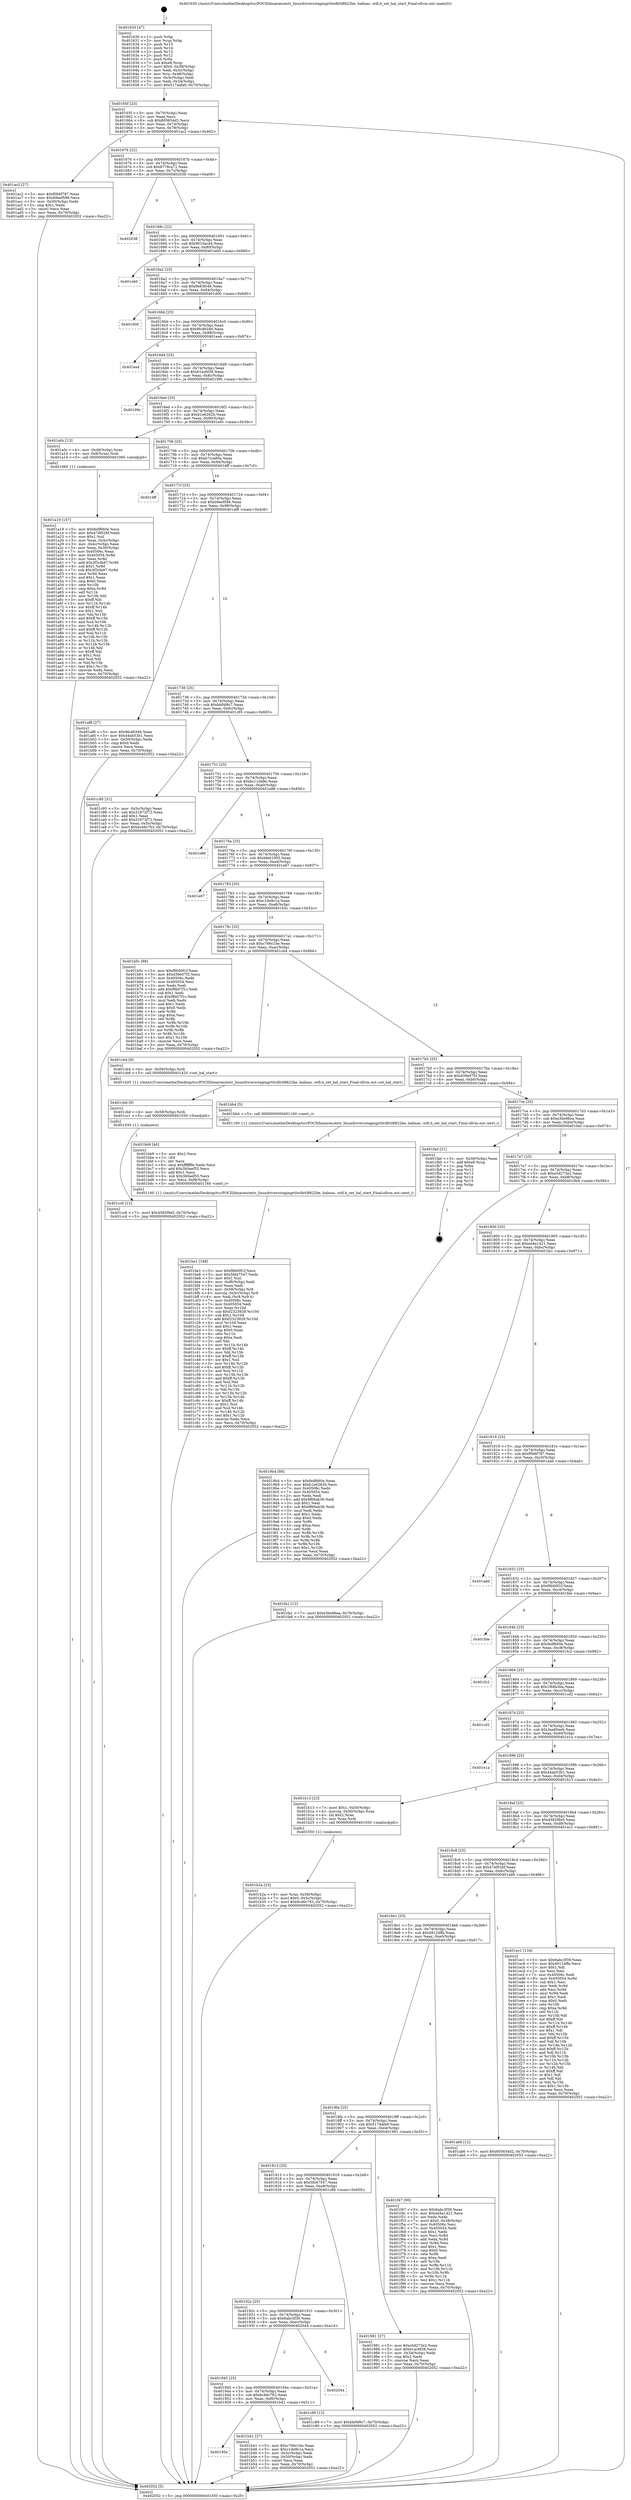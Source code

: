 digraph "0x401630" {
  label = "0x401630 (/mnt/c/Users/mathe/Desktop/tcc/POCII/binaries/extr_linuxdriversstagingrtlwifirtl8822be..halmac..wifi.h_set_hal_start_Final-ollvm.out::main(0))"
  labelloc = "t"
  node[shape=record]

  Entry [label="",width=0.3,height=0.3,shape=circle,fillcolor=black,style=filled]
  "0x40165f" [label="{
     0x40165f [23]\l
     | [instrs]\l
     &nbsp;&nbsp;0x40165f \<+3\>: mov -0x70(%rbp),%eax\l
     &nbsp;&nbsp;0x401662 \<+2\>: mov %eax,%ecx\l
     &nbsp;&nbsp;0x401664 \<+6\>: sub $0x805654d2,%ecx\l
     &nbsp;&nbsp;0x40166a \<+3\>: mov %eax,-0x74(%rbp)\l
     &nbsp;&nbsp;0x40166d \<+3\>: mov %ecx,-0x78(%rbp)\l
     &nbsp;&nbsp;0x401670 \<+6\>: je 0000000000401ac2 \<main+0x492\>\l
  }"]
  "0x401ac2" [label="{
     0x401ac2 [27]\l
     | [instrs]\l
     &nbsp;&nbsp;0x401ac2 \<+5\>: mov $0xf0b6f787,%eax\l
     &nbsp;&nbsp;0x401ac7 \<+5\>: mov $0xb9eef588,%ecx\l
     &nbsp;&nbsp;0x401acc \<+3\>: mov -0x30(%rbp),%edx\l
     &nbsp;&nbsp;0x401acf \<+3\>: cmp $0x1,%edx\l
     &nbsp;&nbsp;0x401ad2 \<+3\>: cmovl %ecx,%eax\l
     &nbsp;&nbsp;0x401ad5 \<+3\>: mov %eax,-0x70(%rbp)\l
     &nbsp;&nbsp;0x401ad8 \<+5\>: jmp 0000000000402052 \<main+0xa22\>\l
  }"]
  "0x401676" [label="{
     0x401676 [22]\l
     | [instrs]\l
     &nbsp;&nbsp;0x401676 \<+5\>: jmp 000000000040167b \<main+0x4b\>\l
     &nbsp;&nbsp;0x40167b \<+3\>: mov -0x74(%rbp),%eax\l
     &nbsp;&nbsp;0x40167e \<+5\>: sub $0x8778ca71,%eax\l
     &nbsp;&nbsp;0x401683 \<+3\>: mov %eax,-0x7c(%rbp)\l
     &nbsp;&nbsp;0x401686 \<+6\>: je 0000000000402038 \<main+0xa08\>\l
  }"]
  Exit [label="",width=0.3,height=0.3,shape=circle,fillcolor=black,style=filled,peripheries=2]
  "0x402038" [label="{
     0x402038\l
  }", style=dashed]
  "0x40168c" [label="{
     0x40168c [22]\l
     | [instrs]\l
     &nbsp;&nbsp;0x40168c \<+5\>: jmp 0000000000401691 \<main+0x61\>\l
     &nbsp;&nbsp;0x401691 \<+3\>: mov -0x74(%rbp),%eax\l
     &nbsp;&nbsp;0x401694 \<+5\>: sub $0x9010acd4,%eax\l
     &nbsp;&nbsp;0x401699 \<+3\>: mov %eax,-0x80(%rbp)\l
     &nbsp;&nbsp;0x40169c \<+6\>: je 0000000000401eb0 \<main+0x880\>\l
  }"]
  "0x401cc6" [label="{
     0x401cc6 [12]\l
     | [instrs]\l
     &nbsp;&nbsp;0x401cc6 \<+7\>: movl $0x4582f9e5,-0x70(%rbp)\l
     &nbsp;&nbsp;0x401ccd \<+5\>: jmp 0000000000402052 \<main+0xa22\>\l
  }"]
  "0x401eb0" [label="{
     0x401eb0\l
  }", style=dashed]
  "0x4016a2" [label="{
     0x4016a2 [25]\l
     | [instrs]\l
     &nbsp;&nbsp;0x4016a2 \<+5\>: jmp 00000000004016a7 \<main+0x77\>\l
     &nbsp;&nbsp;0x4016a7 \<+3\>: mov -0x74(%rbp),%eax\l
     &nbsp;&nbsp;0x4016aa \<+5\>: sub $0x9e83fc46,%eax\l
     &nbsp;&nbsp;0x4016af \<+6\>: mov %eax,-0x84(%rbp)\l
     &nbsp;&nbsp;0x4016b5 \<+6\>: je 0000000000401d00 \<main+0x6d0\>\l
  }"]
  "0x401cbd" [label="{
     0x401cbd [9]\l
     | [instrs]\l
     &nbsp;&nbsp;0x401cbd \<+4\>: mov -0x58(%rbp),%rdi\l
     &nbsp;&nbsp;0x401cc1 \<+5\>: call 0000000000401030 \<free@plt\>\l
     | [calls]\l
     &nbsp;&nbsp;0x401030 \{1\} (unknown)\l
  }"]
  "0x401d00" [label="{
     0x401d00\l
  }", style=dashed]
  "0x4016bb" [label="{
     0x4016bb [25]\l
     | [instrs]\l
     &nbsp;&nbsp;0x4016bb \<+5\>: jmp 00000000004016c0 \<main+0x90\>\l
     &nbsp;&nbsp;0x4016c0 \<+3\>: mov -0x74(%rbp),%eax\l
     &nbsp;&nbsp;0x4016c3 \<+5\>: sub $0x9fcd6346,%eax\l
     &nbsp;&nbsp;0x4016c8 \<+6\>: mov %eax,-0x88(%rbp)\l
     &nbsp;&nbsp;0x4016ce \<+6\>: je 0000000000401ea4 \<main+0x874\>\l
  }"]
  "0x401be1" [label="{
     0x401be1 [168]\l
     | [instrs]\l
     &nbsp;&nbsp;0x401be1 \<+5\>: mov $0xf9b00f1f,%ecx\l
     &nbsp;&nbsp;0x401be6 \<+5\>: mov $0x5fd47547,%edx\l
     &nbsp;&nbsp;0x401beb \<+3\>: mov $0x1,%sil\l
     &nbsp;&nbsp;0x401bee \<+6\>: mov -0xf8(%rbp),%edi\l
     &nbsp;&nbsp;0x401bf4 \<+3\>: imul %eax,%edi\l
     &nbsp;&nbsp;0x401bf7 \<+4\>: mov -0x58(%rbp),%r8\l
     &nbsp;&nbsp;0x401bfb \<+4\>: movslq -0x5c(%rbp),%r9\l
     &nbsp;&nbsp;0x401bff \<+4\>: mov %edi,(%r8,%r9,4)\l
     &nbsp;&nbsp;0x401c03 \<+7\>: mov 0x40506c,%eax\l
     &nbsp;&nbsp;0x401c0a \<+7\>: mov 0x405054,%edi\l
     &nbsp;&nbsp;0x401c11 \<+3\>: mov %eax,%r10d\l
     &nbsp;&nbsp;0x401c14 \<+7\>: sub $0xf2323929,%r10d\l
     &nbsp;&nbsp;0x401c1b \<+4\>: sub $0x1,%r10d\l
     &nbsp;&nbsp;0x401c1f \<+7\>: add $0xf2323929,%r10d\l
     &nbsp;&nbsp;0x401c26 \<+4\>: imul %r10d,%eax\l
     &nbsp;&nbsp;0x401c2a \<+3\>: and $0x1,%eax\l
     &nbsp;&nbsp;0x401c2d \<+3\>: cmp $0x0,%eax\l
     &nbsp;&nbsp;0x401c30 \<+4\>: sete %r11b\l
     &nbsp;&nbsp;0x401c34 \<+3\>: cmp $0xa,%edi\l
     &nbsp;&nbsp;0x401c37 \<+3\>: setl %bl\l
     &nbsp;&nbsp;0x401c3a \<+3\>: mov %r11b,%r14b\l
     &nbsp;&nbsp;0x401c3d \<+4\>: xor $0xff,%r14b\l
     &nbsp;&nbsp;0x401c41 \<+3\>: mov %bl,%r15b\l
     &nbsp;&nbsp;0x401c44 \<+4\>: xor $0xff,%r15b\l
     &nbsp;&nbsp;0x401c48 \<+4\>: xor $0x1,%sil\l
     &nbsp;&nbsp;0x401c4c \<+3\>: mov %r14b,%r12b\l
     &nbsp;&nbsp;0x401c4f \<+4\>: and $0xff,%r12b\l
     &nbsp;&nbsp;0x401c53 \<+3\>: and %sil,%r11b\l
     &nbsp;&nbsp;0x401c56 \<+3\>: mov %r15b,%r13b\l
     &nbsp;&nbsp;0x401c59 \<+4\>: and $0xff,%r13b\l
     &nbsp;&nbsp;0x401c5d \<+3\>: and %sil,%bl\l
     &nbsp;&nbsp;0x401c60 \<+3\>: or %r11b,%r12b\l
     &nbsp;&nbsp;0x401c63 \<+3\>: or %bl,%r13b\l
     &nbsp;&nbsp;0x401c66 \<+3\>: xor %r13b,%r12b\l
     &nbsp;&nbsp;0x401c69 \<+3\>: or %r15b,%r14b\l
     &nbsp;&nbsp;0x401c6c \<+4\>: xor $0xff,%r14b\l
     &nbsp;&nbsp;0x401c70 \<+4\>: or $0x1,%sil\l
     &nbsp;&nbsp;0x401c74 \<+3\>: and %sil,%r14b\l
     &nbsp;&nbsp;0x401c77 \<+3\>: or %r14b,%r12b\l
     &nbsp;&nbsp;0x401c7a \<+4\>: test $0x1,%r12b\l
     &nbsp;&nbsp;0x401c7e \<+3\>: cmovne %edx,%ecx\l
     &nbsp;&nbsp;0x401c81 \<+3\>: mov %ecx,-0x70(%rbp)\l
     &nbsp;&nbsp;0x401c84 \<+5\>: jmp 0000000000402052 \<main+0xa22\>\l
  }"]
  "0x401ea4" [label="{
     0x401ea4\l
  }", style=dashed]
  "0x4016d4" [label="{
     0x4016d4 [25]\l
     | [instrs]\l
     &nbsp;&nbsp;0x4016d4 \<+5\>: jmp 00000000004016d9 \<main+0xa9\>\l
     &nbsp;&nbsp;0x4016d9 \<+3\>: mov -0x74(%rbp),%eax\l
     &nbsp;&nbsp;0x4016dc \<+5\>: sub $0xb1ac6f38,%eax\l
     &nbsp;&nbsp;0x4016e1 \<+6\>: mov %eax,-0x8c(%rbp)\l
     &nbsp;&nbsp;0x4016e7 \<+6\>: je 000000000040199c \<main+0x36c\>\l
  }"]
  "0x401bb9" [label="{
     0x401bb9 [40]\l
     | [instrs]\l
     &nbsp;&nbsp;0x401bb9 \<+5\>: mov $0x2,%ecx\l
     &nbsp;&nbsp;0x401bbe \<+1\>: cltd\l
     &nbsp;&nbsp;0x401bbf \<+2\>: idiv %ecx\l
     &nbsp;&nbsp;0x401bc1 \<+6\>: imul $0xfffffffe,%edx,%ecx\l
     &nbsp;&nbsp;0x401bc7 \<+6\>: add $0x3b0aef55,%ecx\l
     &nbsp;&nbsp;0x401bcd \<+3\>: add $0x1,%ecx\l
     &nbsp;&nbsp;0x401bd0 \<+6\>: sub $0x3b0aef55,%ecx\l
     &nbsp;&nbsp;0x401bd6 \<+6\>: mov %ecx,-0xf8(%rbp)\l
     &nbsp;&nbsp;0x401bdc \<+5\>: call 0000000000401160 \<next_i\>\l
     | [calls]\l
     &nbsp;&nbsp;0x401160 \{1\} (/mnt/c/Users/mathe/Desktop/tcc/POCII/binaries/extr_linuxdriversstagingrtlwifirtl8822be..halmac..wifi.h_set_hal_start_Final-ollvm.out::next_i)\l
  }"]
  "0x40199c" [label="{
     0x40199c\l
  }", style=dashed]
  "0x4016ed" [label="{
     0x4016ed [25]\l
     | [instrs]\l
     &nbsp;&nbsp;0x4016ed \<+5\>: jmp 00000000004016f2 \<main+0xc2\>\l
     &nbsp;&nbsp;0x4016f2 \<+3\>: mov -0x74(%rbp),%eax\l
     &nbsp;&nbsp;0x4016f5 \<+5\>: sub $0xb1e6282b,%eax\l
     &nbsp;&nbsp;0x4016fa \<+6\>: mov %eax,-0x90(%rbp)\l
     &nbsp;&nbsp;0x401700 \<+6\>: je 0000000000401a0c \<main+0x3dc\>\l
  }"]
  "0x40195e" [label="{
     0x40195e\l
  }", style=dashed]
  "0x401a0c" [label="{
     0x401a0c [13]\l
     | [instrs]\l
     &nbsp;&nbsp;0x401a0c \<+4\>: mov -0x48(%rbp),%rax\l
     &nbsp;&nbsp;0x401a10 \<+4\>: mov 0x8(%rax),%rdi\l
     &nbsp;&nbsp;0x401a14 \<+5\>: call 0000000000401060 \<atoi@plt\>\l
     | [calls]\l
     &nbsp;&nbsp;0x401060 \{1\} (unknown)\l
  }"]
  "0x401706" [label="{
     0x401706 [25]\l
     | [instrs]\l
     &nbsp;&nbsp;0x401706 \<+5\>: jmp 000000000040170b \<main+0xdb\>\l
     &nbsp;&nbsp;0x40170b \<+3\>: mov -0x74(%rbp),%eax\l
     &nbsp;&nbsp;0x40170e \<+5\>: sub $0xb7cca80a,%eax\l
     &nbsp;&nbsp;0x401713 \<+6\>: mov %eax,-0x94(%rbp)\l
     &nbsp;&nbsp;0x401719 \<+6\>: je 0000000000401dff \<main+0x7cf\>\l
  }"]
  "0x401b41" [label="{
     0x401b41 [27]\l
     | [instrs]\l
     &nbsp;&nbsp;0x401b41 \<+5\>: mov $0xc766c1be,%eax\l
     &nbsp;&nbsp;0x401b46 \<+5\>: mov $0xc1de9c1a,%ecx\l
     &nbsp;&nbsp;0x401b4b \<+3\>: mov -0x5c(%rbp),%edx\l
     &nbsp;&nbsp;0x401b4e \<+3\>: cmp -0x50(%rbp),%edx\l
     &nbsp;&nbsp;0x401b51 \<+3\>: cmovl %ecx,%eax\l
     &nbsp;&nbsp;0x401b54 \<+3\>: mov %eax,-0x70(%rbp)\l
     &nbsp;&nbsp;0x401b57 \<+5\>: jmp 0000000000402052 \<main+0xa22\>\l
  }"]
  "0x401dff" [label="{
     0x401dff\l
  }", style=dashed]
  "0x40171f" [label="{
     0x40171f [25]\l
     | [instrs]\l
     &nbsp;&nbsp;0x40171f \<+5\>: jmp 0000000000401724 \<main+0xf4\>\l
     &nbsp;&nbsp;0x401724 \<+3\>: mov -0x74(%rbp),%eax\l
     &nbsp;&nbsp;0x401727 \<+5\>: sub $0xb9eef588,%eax\l
     &nbsp;&nbsp;0x40172c \<+6\>: mov %eax,-0x98(%rbp)\l
     &nbsp;&nbsp;0x401732 \<+6\>: je 0000000000401af8 \<main+0x4c8\>\l
  }"]
  "0x401945" [label="{
     0x401945 [25]\l
     | [instrs]\l
     &nbsp;&nbsp;0x401945 \<+5\>: jmp 000000000040194a \<main+0x31a\>\l
     &nbsp;&nbsp;0x40194a \<+3\>: mov -0x74(%rbp),%eax\l
     &nbsp;&nbsp;0x40194d \<+5\>: sub $0x6c46c763,%eax\l
     &nbsp;&nbsp;0x401952 \<+6\>: mov %eax,-0xf0(%rbp)\l
     &nbsp;&nbsp;0x401958 \<+6\>: je 0000000000401b41 \<main+0x511\>\l
  }"]
  "0x401af8" [label="{
     0x401af8 [27]\l
     | [instrs]\l
     &nbsp;&nbsp;0x401af8 \<+5\>: mov $0x9fcd6346,%eax\l
     &nbsp;&nbsp;0x401afd \<+5\>: mov $0x44ab53b1,%ecx\l
     &nbsp;&nbsp;0x401b02 \<+3\>: mov -0x30(%rbp),%edx\l
     &nbsp;&nbsp;0x401b05 \<+3\>: cmp $0x0,%edx\l
     &nbsp;&nbsp;0x401b08 \<+3\>: cmove %ecx,%eax\l
     &nbsp;&nbsp;0x401b0b \<+3\>: mov %eax,-0x70(%rbp)\l
     &nbsp;&nbsp;0x401b0e \<+5\>: jmp 0000000000402052 \<main+0xa22\>\l
  }"]
  "0x401738" [label="{
     0x401738 [25]\l
     | [instrs]\l
     &nbsp;&nbsp;0x401738 \<+5\>: jmp 000000000040173d \<main+0x10d\>\l
     &nbsp;&nbsp;0x40173d \<+3\>: mov -0x74(%rbp),%eax\l
     &nbsp;&nbsp;0x401740 \<+5\>: sub $0xbbf4f6c7,%eax\l
     &nbsp;&nbsp;0x401745 \<+6\>: mov %eax,-0x9c(%rbp)\l
     &nbsp;&nbsp;0x40174b \<+6\>: je 0000000000401c95 \<main+0x665\>\l
  }"]
  "0x402044" [label="{
     0x402044\l
  }", style=dashed]
  "0x401c95" [label="{
     0x401c95 [31]\l
     | [instrs]\l
     &nbsp;&nbsp;0x401c95 \<+3\>: mov -0x5c(%rbp),%eax\l
     &nbsp;&nbsp;0x401c98 \<+5\>: sub $0x31672f72,%eax\l
     &nbsp;&nbsp;0x401c9d \<+3\>: add $0x1,%eax\l
     &nbsp;&nbsp;0x401ca0 \<+5\>: add $0x31672f72,%eax\l
     &nbsp;&nbsp;0x401ca5 \<+3\>: mov %eax,-0x5c(%rbp)\l
     &nbsp;&nbsp;0x401ca8 \<+7\>: movl $0x6c46c763,-0x70(%rbp)\l
     &nbsp;&nbsp;0x401caf \<+5\>: jmp 0000000000402052 \<main+0xa22\>\l
  }"]
  "0x401751" [label="{
     0x401751 [25]\l
     | [instrs]\l
     &nbsp;&nbsp;0x401751 \<+5\>: jmp 0000000000401756 \<main+0x126\>\l
     &nbsp;&nbsp;0x401756 \<+3\>: mov -0x74(%rbp),%eax\l
     &nbsp;&nbsp;0x401759 \<+5\>: sub $0xbc11dd9e,%eax\l
     &nbsp;&nbsp;0x40175e \<+6\>: mov %eax,-0xa0(%rbp)\l
     &nbsp;&nbsp;0x401764 \<+6\>: je 0000000000401e86 \<main+0x856\>\l
  }"]
  "0x40192c" [label="{
     0x40192c [25]\l
     | [instrs]\l
     &nbsp;&nbsp;0x40192c \<+5\>: jmp 0000000000401931 \<main+0x301\>\l
     &nbsp;&nbsp;0x401931 \<+3\>: mov -0x74(%rbp),%eax\l
     &nbsp;&nbsp;0x401934 \<+5\>: sub $0x6abc3f39,%eax\l
     &nbsp;&nbsp;0x401939 \<+6\>: mov %eax,-0xec(%rbp)\l
     &nbsp;&nbsp;0x40193f \<+6\>: je 0000000000402044 \<main+0xa14\>\l
  }"]
  "0x401e86" [label="{
     0x401e86\l
  }", style=dashed]
  "0x40176a" [label="{
     0x40176a [25]\l
     | [instrs]\l
     &nbsp;&nbsp;0x40176a \<+5\>: jmp 000000000040176f \<main+0x13f\>\l
     &nbsp;&nbsp;0x40176f \<+3\>: mov -0x74(%rbp),%eax\l
     &nbsp;&nbsp;0x401772 \<+5\>: sub $0xbfe61955,%eax\l
     &nbsp;&nbsp;0x401777 \<+6\>: mov %eax,-0xa4(%rbp)\l
     &nbsp;&nbsp;0x40177d \<+6\>: je 0000000000401e67 \<main+0x837\>\l
  }"]
  "0x401c89" [label="{
     0x401c89 [12]\l
     | [instrs]\l
     &nbsp;&nbsp;0x401c89 \<+7\>: movl $0xbbf4f6c7,-0x70(%rbp)\l
     &nbsp;&nbsp;0x401c90 \<+5\>: jmp 0000000000402052 \<main+0xa22\>\l
  }"]
  "0x401e67" [label="{
     0x401e67\l
  }", style=dashed]
  "0x401783" [label="{
     0x401783 [25]\l
     | [instrs]\l
     &nbsp;&nbsp;0x401783 \<+5\>: jmp 0000000000401788 \<main+0x158\>\l
     &nbsp;&nbsp;0x401788 \<+3\>: mov -0x74(%rbp),%eax\l
     &nbsp;&nbsp;0x40178b \<+5\>: sub $0xc1de9c1a,%eax\l
     &nbsp;&nbsp;0x401790 \<+6\>: mov %eax,-0xa8(%rbp)\l
     &nbsp;&nbsp;0x401796 \<+6\>: je 0000000000401b5c \<main+0x52c\>\l
  }"]
  "0x401b2a" [label="{
     0x401b2a [23]\l
     | [instrs]\l
     &nbsp;&nbsp;0x401b2a \<+4\>: mov %rax,-0x58(%rbp)\l
     &nbsp;&nbsp;0x401b2e \<+7\>: movl $0x0,-0x5c(%rbp)\l
     &nbsp;&nbsp;0x401b35 \<+7\>: movl $0x6c46c763,-0x70(%rbp)\l
     &nbsp;&nbsp;0x401b3c \<+5\>: jmp 0000000000402052 \<main+0xa22\>\l
  }"]
  "0x401b5c" [label="{
     0x401b5c [88]\l
     | [instrs]\l
     &nbsp;&nbsp;0x401b5c \<+5\>: mov $0xf9b00f1f,%eax\l
     &nbsp;&nbsp;0x401b61 \<+5\>: mov $0xd39e07f3,%ecx\l
     &nbsp;&nbsp;0x401b66 \<+7\>: mov 0x40506c,%edx\l
     &nbsp;&nbsp;0x401b6d \<+7\>: mov 0x405054,%esi\l
     &nbsp;&nbsp;0x401b74 \<+2\>: mov %edx,%edi\l
     &nbsp;&nbsp;0x401b76 \<+6\>: add $0xf9b07f1c,%edi\l
     &nbsp;&nbsp;0x401b7c \<+3\>: sub $0x1,%edi\l
     &nbsp;&nbsp;0x401b7f \<+6\>: sub $0xf9b07f1c,%edi\l
     &nbsp;&nbsp;0x401b85 \<+3\>: imul %edi,%edx\l
     &nbsp;&nbsp;0x401b88 \<+3\>: and $0x1,%edx\l
     &nbsp;&nbsp;0x401b8b \<+3\>: cmp $0x0,%edx\l
     &nbsp;&nbsp;0x401b8e \<+4\>: sete %r8b\l
     &nbsp;&nbsp;0x401b92 \<+3\>: cmp $0xa,%esi\l
     &nbsp;&nbsp;0x401b95 \<+4\>: setl %r9b\l
     &nbsp;&nbsp;0x401b99 \<+3\>: mov %r8b,%r10b\l
     &nbsp;&nbsp;0x401b9c \<+3\>: and %r9b,%r10b\l
     &nbsp;&nbsp;0x401b9f \<+3\>: xor %r9b,%r8b\l
     &nbsp;&nbsp;0x401ba2 \<+3\>: or %r8b,%r10b\l
     &nbsp;&nbsp;0x401ba5 \<+4\>: test $0x1,%r10b\l
     &nbsp;&nbsp;0x401ba9 \<+3\>: cmovne %ecx,%eax\l
     &nbsp;&nbsp;0x401bac \<+3\>: mov %eax,-0x70(%rbp)\l
     &nbsp;&nbsp;0x401baf \<+5\>: jmp 0000000000402052 \<main+0xa22\>\l
  }"]
  "0x40179c" [label="{
     0x40179c [25]\l
     | [instrs]\l
     &nbsp;&nbsp;0x40179c \<+5\>: jmp 00000000004017a1 \<main+0x171\>\l
     &nbsp;&nbsp;0x4017a1 \<+3\>: mov -0x74(%rbp),%eax\l
     &nbsp;&nbsp;0x4017a4 \<+5\>: sub $0xc766c1be,%eax\l
     &nbsp;&nbsp;0x4017a9 \<+6\>: mov %eax,-0xac(%rbp)\l
     &nbsp;&nbsp;0x4017af \<+6\>: je 0000000000401cb4 \<main+0x684\>\l
  }"]
  "0x401a19" [label="{
     0x401a19 [157]\l
     | [instrs]\l
     &nbsp;&nbsp;0x401a19 \<+5\>: mov $0xfedf660e,%ecx\l
     &nbsp;&nbsp;0x401a1e \<+5\>: mov $0x474f026f,%edx\l
     &nbsp;&nbsp;0x401a23 \<+3\>: mov $0x1,%sil\l
     &nbsp;&nbsp;0x401a26 \<+3\>: mov %eax,-0x4c(%rbp)\l
     &nbsp;&nbsp;0x401a29 \<+3\>: mov -0x4c(%rbp),%eax\l
     &nbsp;&nbsp;0x401a2c \<+3\>: mov %eax,-0x30(%rbp)\l
     &nbsp;&nbsp;0x401a2f \<+7\>: mov 0x40506c,%eax\l
     &nbsp;&nbsp;0x401a36 \<+8\>: mov 0x405054,%r8d\l
     &nbsp;&nbsp;0x401a3e \<+3\>: mov %eax,%r9d\l
     &nbsp;&nbsp;0x401a41 \<+7\>: add $0x3f3cfa97,%r9d\l
     &nbsp;&nbsp;0x401a48 \<+4\>: sub $0x1,%r9d\l
     &nbsp;&nbsp;0x401a4c \<+7\>: sub $0x3f3cfa97,%r9d\l
     &nbsp;&nbsp;0x401a53 \<+4\>: imul %r9d,%eax\l
     &nbsp;&nbsp;0x401a57 \<+3\>: and $0x1,%eax\l
     &nbsp;&nbsp;0x401a5a \<+3\>: cmp $0x0,%eax\l
     &nbsp;&nbsp;0x401a5d \<+4\>: sete %r10b\l
     &nbsp;&nbsp;0x401a61 \<+4\>: cmp $0xa,%r8d\l
     &nbsp;&nbsp;0x401a65 \<+4\>: setl %r11b\l
     &nbsp;&nbsp;0x401a69 \<+3\>: mov %r10b,%bl\l
     &nbsp;&nbsp;0x401a6c \<+3\>: xor $0xff,%bl\l
     &nbsp;&nbsp;0x401a6f \<+3\>: mov %r11b,%r14b\l
     &nbsp;&nbsp;0x401a72 \<+4\>: xor $0xff,%r14b\l
     &nbsp;&nbsp;0x401a76 \<+4\>: xor $0x1,%sil\l
     &nbsp;&nbsp;0x401a7a \<+3\>: mov %bl,%r15b\l
     &nbsp;&nbsp;0x401a7d \<+4\>: and $0xff,%r15b\l
     &nbsp;&nbsp;0x401a81 \<+3\>: and %sil,%r10b\l
     &nbsp;&nbsp;0x401a84 \<+3\>: mov %r14b,%r12b\l
     &nbsp;&nbsp;0x401a87 \<+4\>: and $0xff,%r12b\l
     &nbsp;&nbsp;0x401a8b \<+3\>: and %sil,%r11b\l
     &nbsp;&nbsp;0x401a8e \<+3\>: or %r10b,%r15b\l
     &nbsp;&nbsp;0x401a91 \<+3\>: or %r11b,%r12b\l
     &nbsp;&nbsp;0x401a94 \<+3\>: xor %r12b,%r15b\l
     &nbsp;&nbsp;0x401a97 \<+3\>: or %r14b,%bl\l
     &nbsp;&nbsp;0x401a9a \<+3\>: xor $0xff,%bl\l
     &nbsp;&nbsp;0x401a9d \<+4\>: or $0x1,%sil\l
     &nbsp;&nbsp;0x401aa1 \<+3\>: and %sil,%bl\l
     &nbsp;&nbsp;0x401aa4 \<+3\>: or %bl,%r15b\l
     &nbsp;&nbsp;0x401aa7 \<+4\>: test $0x1,%r15b\l
     &nbsp;&nbsp;0x401aab \<+3\>: cmovne %edx,%ecx\l
     &nbsp;&nbsp;0x401aae \<+3\>: mov %ecx,-0x70(%rbp)\l
     &nbsp;&nbsp;0x401ab1 \<+5\>: jmp 0000000000402052 \<main+0xa22\>\l
  }"]
  "0x401cb4" [label="{
     0x401cb4 [9]\l
     | [instrs]\l
     &nbsp;&nbsp;0x401cb4 \<+4\>: mov -0x58(%rbp),%rdi\l
     &nbsp;&nbsp;0x401cb8 \<+5\>: call 0000000000401420 \<set_hal_start\>\l
     | [calls]\l
     &nbsp;&nbsp;0x401420 \{1\} (/mnt/c/Users/mathe/Desktop/tcc/POCII/binaries/extr_linuxdriversstagingrtlwifirtl8822be..halmac..wifi.h_set_hal_start_Final-ollvm.out::set_hal_start)\l
  }"]
  "0x4017b5" [label="{
     0x4017b5 [25]\l
     | [instrs]\l
     &nbsp;&nbsp;0x4017b5 \<+5\>: jmp 00000000004017ba \<main+0x18a\>\l
     &nbsp;&nbsp;0x4017ba \<+3\>: mov -0x74(%rbp),%eax\l
     &nbsp;&nbsp;0x4017bd \<+5\>: sub $0xd39e07f3,%eax\l
     &nbsp;&nbsp;0x4017c2 \<+6\>: mov %eax,-0xb0(%rbp)\l
     &nbsp;&nbsp;0x4017c8 \<+6\>: je 0000000000401bb4 \<main+0x584\>\l
  }"]
  "0x401630" [label="{
     0x401630 [47]\l
     | [instrs]\l
     &nbsp;&nbsp;0x401630 \<+1\>: push %rbp\l
     &nbsp;&nbsp;0x401631 \<+3\>: mov %rsp,%rbp\l
     &nbsp;&nbsp;0x401634 \<+2\>: push %r15\l
     &nbsp;&nbsp;0x401636 \<+2\>: push %r14\l
     &nbsp;&nbsp;0x401638 \<+2\>: push %r13\l
     &nbsp;&nbsp;0x40163a \<+2\>: push %r12\l
     &nbsp;&nbsp;0x40163c \<+1\>: push %rbx\l
     &nbsp;&nbsp;0x40163d \<+7\>: sub $0xe8,%rsp\l
     &nbsp;&nbsp;0x401644 \<+7\>: movl $0x0,-0x38(%rbp)\l
     &nbsp;&nbsp;0x40164b \<+3\>: mov %edi,-0x3c(%rbp)\l
     &nbsp;&nbsp;0x40164e \<+4\>: mov %rsi,-0x48(%rbp)\l
     &nbsp;&nbsp;0x401652 \<+3\>: mov -0x3c(%rbp),%edi\l
     &nbsp;&nbsp;0x401655 \<+3\>: mov %edi,-0x34(%rbp)\l
     &nbsp;&nbsp;0x401658 \<+7\>: movl $0x5174afa9,-0x70(%rbp)\l
  }"]
  "0x401bb4" [label="{
     0x401bb4 [5]\l
     | [instrs]\l
     &nbsp;&nbsp;0x401bb4 \<+5\>: call 0000000000401160 \<next_i\>\l
     | [calls]\l
     &nbsp;&nbsp;0x401160 \{1\} (/mnt/c/Users/mathe/Desktop/tcc/POCII/binaries/extr_linuxdriversstagingrtlwifirtl8822be..halmac..wifi.h_set_hal_start_Final-ollvm.out::next_i)\l
  }"]
  "0x4017ce" [label="{
     0x4017ce [25]\l
     | [instrs]\l
     &nbsp;&nbsp;0x4017ce \<+5\>: jmp 00000000004017d3 \<main+0x1a3\>\l
     &nbsp;&nbsp;0x4017d3 \<+3\>: mov -0x74(%rbp),%eax\l
     &nbsp;&nbsp;0x4017d6 \<+5\>: sub $0xe3be96ea,%eax\l
     &nbsp;&nbsp;0x4017db \<+6\>: mov %eax,-0xb4(%rbp)\l
     &nbsp;&nbsp;0x4017e1 \<+6\>: je 0000000000401fad \<main+0x97d\>\l
  }"]
  "0x402052" [label="{
     0x402052 [5]\l
     | [instrs]\l
     &nbsp;&nbsp;0x402052 \<+5\>: jmp 000000000040165f \<main+0x2f\>\l
  }"]
  "0x401fad" [label="{
     0x401fad [21]\l
     | [instrs]\l
     &nbsp;&nbsp;0x401fad \<+3\>: mov -0x38(%rbp),%eax\l
     &nbsp;&nbsp;0x401fb0 \<+7\>: add $0xe8,%rsp\l
     &nbsp;&nbsp;0x401fb7 \<+1\>: pop %rbx\l
     &nbsp;&nbsp;0x401fb8 \<+2\>: pop %r12\l
     &nbsp;&nbsp;0x401fba \<+2\>: pop %r13\l
     &nbsp;&nbsp;0x401fbc \<+2\>: pop %r14\l
     &nbsp;&nbsp;0x401fbe \<+2\>: pop %r15\l
     &nbsp;&nbsp;0x401fc0 \<+1\>: pop %rbp\l
     &nbsp;&nbsp;0x401fc1 \<+1\>: ret\l
  }"]
  "0x4017e7" [label="{
     0x4017e7 [25]\l
     | [instrs]\l
     &nbsp;&nbsp;0x4017e7 \<+5\>: jmp 00000000004017ec \<main+0x1bc\>\l
     &nbsp;&nbsp;0x4017ec \<+3\>: mov -0x74(%rbp),%eax\l
     &nbsp;&nbsp;0x4017ef \<+5\>: sub $0xe5d273e2,%eax\l
     &nbsp;&nbsp;0x4017f4 \<+6\>: mov %eax,-0xb8(%rbp)\l
     &nbsp;&nbsp;0x4017fa \<+6\>: je 00000000004019b4 \<main+0x384\>\l
  }"]
  "0x401913" [label="{
     0x401913 [25]\l
     | [instrs]\l
     &nbsp;&nbsp;0x401913 \<+5\>: jmp 0000000000401918 \<main+0x2e8\>\l
     &nbsp;&nbsp;0x401918 \<+3\>: mov -0x74(%rbp),%eax\l
     &nbsp;&nbsp;0x40191b \<+5\>: sub $0x5fd47547,%eax\l
     &nbsp;&nbsp;0x401920 \<+6\>: mov %eax,-0xe8(%rbp)\l
     &nbsp;&nbsp;0x401926 \<+6\>: je 0000000000401c89 \<main+0x659\>\l
  }"]
  "0x4019b4" [label="{
     0x4019b4 [88]\l
     | [instrs]\l
     &nbsp;&nbsp;0x4019b4 \<+5\>: mov $0xfedf660e,%eax\l
     &nbsp;&nbsp;0x4019b9 \<+5\>: mov $0xb1e6282b,%ecx\l
     &nbsp;&nbsp;0x4019be \<+7\>: mov 0x40506c,%edx\l
     &nbsp;&nbsp;0x4019c5 \<+7\>: mov 0x405054,%esi\l
     &nbsp;&nbsp;0x4019cc \<+2\>: mov %edx,%edi\l
     &nbsp;&nbsp;0x4019ce \<+6\>: add $0x9f66ab36,%edi\l
     &nbsp;&nbsp;0x4019d4 \<+3\>: sub $0x1,%edi\l
     &nbsp;&nbsp;0x4019d7 \<+6\>: sub $0x9f66ab36,%edi\l
     &nbsp;&nbsp;0x4019dd \<+3\>: imul %edi,%edx\l
     &nbsp;&nbsp;0x4019e0 \<+3\>: and $0x1,%edx\l
     &nbsp;&nbsp;0x4019e3 \<+3\>: cmp $0x0,%edx\l
     &nbsp;&nbsp;0x4019e6 \<+4\>: sete %r8b\l
     &nbsp;&nbsp;0x4019ea \<+3\>: cmp $0xa,%esi\l
     &nbsp;&nbsp;0x4019ed \<+4\>: setl %r9b\l
     &nbsp;&nbsp;0x4019f1 \<+3\>: mov %r8b,%r10b\l
     &nbsp;&nbsp;0x4019f4 \<+3\>: and %r9b,%r10b\l
     &nbsp;&nbsp;0x4019f7 \<+3\>: xor %r9b,%r8b\l
     &nbsp;&nbsp;0x4019fa \<+3\>: or %r8b,%r10b\l
     &nbsp;&nbsp;0x4019fd \<+4\>: test $0x1,%r10b\l
     &nbsp;&nbsp;0x401a01 \<+3\>: cmovne %ecx,%eax\l
     &nbsp;&nbsp;0x401a04 \<+3\>: mov %eax,-0x70(%rbp)\l
     &nbsp;&nbsp;0x401a07 \<+5\>: jmp 0000000000402052 \<main+0xa22\>\l
  }"]
  "0x401800" [label="{
     0x401800 [25]\l
     | [instrs]\l
     &nbsp;&nbsp;0x401800 \<+5\>: jmp 0000000000401805 \<main+0x1d5\>\l
     &nbsp;&nbsp;0x401805 \<+3\>: mov -0x74(%rbp),%eax\l
     &nbsp;&nbsp;0x401808 \<+5\>: sub $0xed4a1421,%eax\l
     &nbsp;&nbsp;0x40180d \<+6\>: mov %eax,-0xbc(%rbp)\l
     &nbsp;&nbsp;0x401813 \<+6\>: je 0000000000401fa1 \<main+0x971\>\l
  }"]
  "0x401981" [label="{
     0x401981 [27]\l
     | [instrs]\l
     &nbsp;&nbsp;0x401981 \<+5\>: mov $0xe5d273e2,%eax\l
     &nbsp;&nbsp;0x401986 \<+5\>: mov $0xb1ac6f38,%ecx\l
     &nbsp;&nbsp;0x40198b \<+3\>: mov -0x34(%rbp),%edx\l
     &nbsp;&nbsp;0x40198e \<+3\>: cmp $0x2,%edx\l
     &nbsp;&nbsp;0x401991 \<+3\>: cmovne %ecx,%eax\l
     &nbsp;&nbsp;0x401994 \<+3\>: mov %eax,-0x70(%rbp)\l
     &nbsp;&nbsp;0x401997 \<+5\>: jmp 0000000000402052 \<main+0xa22\>\l
  }"]
  "0x401fa1" [label="{
     0x401fa1 [12]\l
     | [instrs]\l
     &nbsp;&nbsp;0x401fa1 \<+7\>: movl $0xe3be96ea,-0x70(%rbp)\l
     &nbsp;&nbsp;0x401fa8 \<+5\>: jmp 0000000000402052 \<main+0xa22\>\l
  }"]
  "0x401819" [label="{
     0x401819 [25]\l
     | [instrs]\l
     &nbsp;&nbsp;0x401819 \<+5\>: jmp 000000000040181e \<main+0x1ee\>\l
     &nbsp;&nbsp;0x40181e \<+3\>: mov -0x74(%rbp),%eax\l
     &nbsp;&nbsp;0x401821 \<+5\>: sub $0xf0b6f787,%eax\l
     &nbsp;&nbsp;0x401826 \<+6\>: mov %eax,-0xc0(%rbp)\l
     &nbsp;&nbsp;0x40182c \<+6\>: je 0000000000401add \<main+0x4ad\>\l
  }"]
  "0x4018fa" [label="{
     0x4018fa [25]\l
     | [instrs]\l
     &nbsp;&nbsp;0x4018fa \<+5\>: jmp 00000000004018ff \<main+0x2cf\>\l
     &nbsp;&nbsp;0x4018ff \<+3\>: mov -0x74(%rbp),%eax\l
     &nbsp;&nbsp;0x401902 \<+5\>: sub $0x5174afa9,%eax\l
     &nbsp;&nbsp;0x401907 \<+6\>: mov %eax,-0xe4(%rbp)\l
     &nbsp;&nbsp;0x40190d \<+6\>: je 0000000000401981 \<main+0x351\>\l
  }"]
  "0x401add" [label="{
     0x401add\l
  }", style=dashed]
  "0x401832" [label="{
     0x401832 [25]\l
     | [instrs]\l
     &nbsp;&nbsp;0x401832 \<+5\>: jmp 0000000000401837 \<main+0x207\>\l
     &nbsp;&nbsp;0x401837 \<+3\>: mov -0x74(%rbp),%eax\l
     &nbsp;&nbsp;0x40183a \<+5\>: sub $0xf9b00f1f,%eax\l
     &nbsp;&nbsp;0x40183f \<+6\>: mov %eax,-0xc4(%rbp)\l
     &nbsp;&nbsp;0x401845 \<+6\>: je 0000000000401fde \<main+0x9ae\>\l
  }"]
  "0x401f47" [label="{
     0x401f47 [90]\l
     | [instrs]\l
     &nbsp;&nbsp;0x401f47 \<+5\>: mov $0x6abc3f39,%eax\l
     &nbsp;&nbsp;0x401f4c \<+5\>: mov $0xed4a1421,%ecx\l
     &nbsp;&nbsp;0x401f51 \<+2\>: xor %edx,%edx\l
     &nbsp;&nbsp;0x401f53 \<+7\>: movl $0x0,-0x38(%rbp)\l
     &nbsp;&nbsp;0x401f5a \<+7\>: mov 0x40506c,%esi\l
     &nbsp;&nbsp;0x401f61 \<+7\>: mov 0x405054,%edi\l
     &nbsp;&nbsp;0x401f68 \<+3\>: sub $0x1,%edx\l
     &nbsp;&nbsp;0x401f6b \<+3\>: mov %esi,%r8d\l
     &nbsp;&nbsp;0x401f6e \<+3\>: add %edx,%r8d\l
     &nbsp;&nbsp;0x401f71 \<+4\>: imul %r8d,%esi\l
     &nbsp;&nbsp;0x401f75 \<+3\>: and $0x1,%esi\l
     &nbsp;&nbsp;0x401f78 \<+3\>: cmp $0x0,%esi\l
     &nbsp;&nbsp;0x401f7b \<+4\>: sete %r9b\l
     &nbsp;&nbsp;0x401f7f \<+3\>: cmp $0xa,%edi\l
     &nbsp;&nbsp;0x401f82 \<+4\>: setl %r10b\l
     &nbsp;&nbsp;0x401f86 \<+3\>: mov %r9b,%r11b\l
     &nbsp;&nbsp;0x401f89 \<+3\>: and %r10b,%r11b\l
     &nbsp;&nbsp;0x401f8c \<+3\>: xor %r10b,%r9b\l
     &nbsp;&nbsp;0x401f8f \<+3\>: or %r9b,%r11b\l
     &nbsp;&nbsp;0x401f92 \<+4\>: test $0x1,%r11b\l
     &nbsp;&nbsp;0x401f96 \<+3\>: cmovne %ecx,%eax\l
     &nbsp;&nbsp;0x401f99 \<+3\>: mov %eax,-0x70(%rbp)\l
     &nbsp;&nbsp;0x401f9c \<+5\>: jmp 0000000000402052 \<main+0xa22\>\l
  }"]
  "0x401fde" [label="{
     0x401fde\l
  }", style=dashed]
  "0x40184b" [label="{
     0x40184b [25]\l
     | [instrs]\l
     &nbsp;&nbsp;0x40184b \<+5\>: jmp 0000000000401850 \<main+0x220\>\l
     &nbsp;&nbsp;0x401850 \<+3\>: mov -0x74(%rbp),%eax\l
     &nbsp;&nbsp;0x401853 \<+5\>: sub $0xfedf660e,%eax\l
     &nbsp;&nbsp;0x401858 \<+6\>: mov %eax,-0xc8(%rbp)\l
     &nbsp;&nbsp;0x40185e \<+6\>: je 0000000000401fc2 \<main+0x992\>\l
  }"]
  "0x4018e1" [label="{
     0x4018e1 [25]\l
     | [instrs]\l
     &nbsp;&nbsp;0x4018e1 \<+5\>: jmp 00000000004018e6 \<main+0x2b6\>\l
     &nbsp;&nbsp;0x4018e6 \<+3\>: mov -0x74(%rbp),%eax\l
     &nbsp;&nbsp;0x4018e9 \<+5\>: sub $0x49124ffa,%eax\l
     &nbsp;&nbsp;0x4018ee \<+6\>: mov %eax,-0xe0(%rbp)\l
     &nbsp;&nbsp;0x4018f4 \<+6\>: je 0000000000401f47 \<main+0x917\>\l
  }"]
  "0x401fc2" [label="{
     0x401fc2\l
  }", style=dashed]
  "0x401864" [label="{
     0x401864 [25]\l
     | [instrs]\l
     &nbsp;&nbsp;0x401864 \<+5\>: jmp 0000000000401869 \<main+0x239\>\l
     &nbsp;&nbsp;0x401869 \<+3\>: mov -0x74(%rbp),%eax\l
     &nbsp;&nbsp;0x40186c \<+5\>: sub $0x1fb8b3ba,%eax\l
     &nbsp;&nbsp;0x401871 \<+6\>: mov %eax,-0xcc(%rbp)\l
     &nbsp;&nbsp;0x401877 \<+6\>: je 0000000000401cd2 \<main+0x6a2\>\l
  }"]
  "0x401ab6" [label="{
     0x401ab6 [12]\l
     | [instrs]\l
     &nbsp;&nbsp;0x401ab6 \<+7\>: movl $0x805654d2,-0x70(%rbp)\l
     &nbsp;&nbsp;0x401abd \<+5\>: jmp 0000000000402052 \<main+0xa22\>\l
  }"]
  "0x401cd2" [label="{
     0x401cd2\l
  }", style=dashed]
  "0x40187d" [label="{
     0x40187d [25]\l
     | [instrs]\l
     &nbsp;&nbsp;0x40187d \<+5\>: jmp 0000000000401882 \<main+0x252\>\l
     &nbsp;&nbsp;0x401882 \<+3\>: mov -0x74(%rbp),%eax\l
     &nbsp;&nbsp;0x401885 \<+5\>: sub $0x3aa60eeb,%eax\l
     &nbsp;&nbsp;0x40188a \<+6\>: mov %eax,-0xd0(%rbp)\l
     &nbsp;&nbsp;0x401890 \<+6\>: je 0000000000401e1a \<main+0x7ea\>\l
  }"]
  "0x4018c8" [label="{
     0x4018c8 [25]\l
     | [instrs]\l
     &nbsp;&nbsp;0x4018c8 \<+5\>: jmp 00000000004018cd \<main+0x29d\>\l
     &nbsp;&nbsp;0x4018cd \<+3\>: mov -0x74(%rbp),%eax\l
     &nbsp;&nbsp;0x4018d0 \<+5\>: sub $0x474f026f,%eax\l
     &nbsp;&nbsp;0x4018d5 \<+6\>: mov %eax,-0xdc(%rbp)\l
     &nbsp;&nbsp;0x4018db \<+6\>: je 0000000000401ab6 \<main+0x486\>\l
  }"]
  "0x401e1a" [label="{
     0x401e1a\l
  }", style=dashed]
  "0x401896" [label="{
     0x401896 [25]\l
     | [instrs]\l
     &nbsp;&nbsp;0x401896 \<+5\>: jmp 000000000040189b \<main+0x26b\>\l
     &nbsp;&nbsp;0x40189b \<+3\>: mov -0x74(%rbp),%eax\l
     &nbsp;&nbsp;0x40189e \<+5\>: sub $0x44ab53b1,%eax\l
     &nbsp;&nbsp;0x4018a3 \<+6\>: mov %eax,-0xd4(%rbp)\l
     &nbsp;&nbsp;0x4018a9 \<+6\>: je 0000000000401b13 \<main+0x4e3\>\l
  }"]
  "0x401ec1" [label="{
     0x401ec1 [134]\l
     | [instrs]\l
     &nbsp;&nbsp;0x401ec1 \<+5\>: mov $0x6abc3f39,%eax\l
     &nbsp;&nbsp;0x401ec6 \<+5\>: mov $0x49124ffa,%ecx\l
     &nbsp;&nbsp;0x401ecb \<+2\>: mov $0x1,%dl\l
     &nbsp;&nbsp;0x401ecd \<+2\>: xor %esi,%esi\l
     &nbsp;&nbsp;0x401ecf \<+7\>: mov 0x40506c,%edi\l
     &nbsp;&nbsp;0x401ed6 \<+8\>: mov 0x405054,%r8d\l
     &nbsp;&nbsp;0x401ede \<+3\>: sub $0x1,%esi\l
     &nbsp;&nbsp;0x401ee1 \<+3\>: mov %edi,%r9d\l
     &nbsp;&nbsp;0x401ee4 \<+3\>: add %esi,%r9d\l
     &nbsp;&nbsp;0x401ee7 \<+4\>: imul %r9d,%edi\l
     &nbsp;&nbsp;0x401eeb \<+3\>: and $0x1,%edi\l
     &nbsp;&nbsp;0x401eee \<+3\>: cmp $0x0,%edi\l
     &nbsp;&nbsp;0x401ef1 \<+4\>: sete %r10b\l
     &nbsp;&nbsp;0x401ef5 \<+4\>: cmp $0xa,%r8d\l
     &nbsp;&nbsp;0x401ef9 \<+4\>: setl %r11b\l
     &nbsp;&nbsp;0x401efd \<+3\>: mov %r10b,%bl\l
     &nbsp;&nbsp;0x401f00 \<+3\>: xor $0xff,%bl\l
     &nbsp;&nbsp;0x401f03 \<+3\>: mov %r11b,%r14b\l
     &nbsp;&nbsp;0x401f06 \<+4\>: xor $0xff,%r14b\l
     &nbsp;&nbsp;0x401f0a \<+3\>: xor $0x1,%dl\l
     &nbsp;&nbsp;0x401f0d \<+3\>: mov %bl,%r15b\l
     &nbsp;&nbsp;0x401f10 \<+4\>: and $0xff,%r15b\l
     &nbsp;&nbsp;0x401f14 \<+3\>: and %dl,%r10b\l
     &nbsp;&nbsp;0x401f17 \<+3\>: mov %r14b,%r12b\l
     &nbsp;&nbsp;0x401f1a \<+4\>: and $0xff,%r12b\l
     &nbsp;&nbsp;0x401f1e \<+3\>: and %dl,%r11b\l
     &nbsp;&nbsp;0x401f21 \<+3\>: or %r10b,%r15b\l
     &nbsp;&nbsp;0x401f24 \<+3\>: or %r11b,%r12b\l
     &nbsp;&nbsp;0x401f27 \<+3\>: xor %r12b,%r15b\l
     &nbsp;&nbsp;0x401f2a \<+3\>: or %r14b,%bl\l
     &nbsp;&nbsp;0x401f2d \<+3\>: xor $0xff,%bl\l
     &nbsp;&nbsp;0x401f30 \<+3\>: or $0x1,%dl\l
     &nbsp;&nbsp;0x401f33 \<+2\>: and %dl,%bl\l
     &nbsp;&nbsp;0x401f35 \<+3\>: or %bl,%r15b\l
     &nbsp;&nbsp;0x401f38 \<+4\>: test $0x1,%r15b\l
     &nbsp;&nbsp;0x401f3c \<+3\>: cmovne %ecx,%eax\l
     &nbsp;&nbsp;0x401f3f \<+3\>: mov %eax,-0x70(%rbp)\l
     &nbsp;&nbsp;0x401f42 \<+5\>: jmp 0000000000402052 \<main+0xa22\>\l
  }"]
  "0x401b13" [label="{
     0x401b13 [23]\l
     | [instrs]\l
     &nbsp;&nbsp;0x401b13 \<+7\>: movl $0x1,-0x50(%rbp)\l
     &nbsp;&nbsp;0x401b1a \<+4\>: movslq -0x50(%rbp),%rax\l
     &nbsp;&nbsp;0x401b1e \<+4\>: shl $0x2,%rax\l
     &nbsp;&nbsp;0x401b22 \<+3\>: mov %rax,%rdi\l
     &nbsp;&nbsp;0x401b25 \<+5\>: call 0000000000401050 \<malloc@plt\>\l
     | [calls]\l
     &nbsp;&nbsp;0x401050 \{1\} (unknown)\l
  }"]
  "0x4018af" [label="{
     0x4018af [25]\l
     | [instrs]\l
     &nbsp;&nbsp;0x4018af \<+5\>: jmp 00000000004018b4 \<main+0x284\>\l
     &nbsp;&nbsp;0x4018b4 \<+3\>: mov -0x74(%rbp),%eax\l
     &nbsp;&nbsp;0x4018b7 \<+5\>: sub $0x4582f9e5,%eax\l
     &nbsp;&nbsp;0x4018bc \<+6\>: mov %eax,-0xd8(%rbp)\l
     &nbsp;&nbsp;0x4018c2 \<+6\>: je 0000000000401ec1 \<main+0x891\>\l
  }"]
  Entry -> "0x401630" [label=" 1"]
  "0x40165f" -> "0x401ac2" [label=" 1"]
  "0x40165f" -> "0x401676" [label=" 17"]
  "0x401fad" -> Exit [label=" 1"]
  "0x401676" -> "0x402038" [label=" 0"]
  "0x401676" -> "0x40168c" [label=" 17"]
  "0x401fa1" -> "0x402052" [label=" 1"]
  "0x40168c" -> "0x401eb0" [label=" 0"]
  "0x40168c" -> "0x4016a2" [label=" 17"]
  "0x401f47" -> "0x402052" [label=" 1"]
  "0x4016a2" -> "0x401d00" [label=" 0"]
  "0x4016a2" -> "0x4016bb" [label=" 17"]
  "0x401ec1" -> "0x402052" [label=" 1"]
  "0x4016bb" -> "0x401ea4" [label=" 0"]
  "0x4016bb" -> "0x4016d4" [label=" 17"]
  "0x401cc6" -> "0x402052" [label=" 1"]
  "0x4016d4" -> "0x40199c" [label=" 0"]
  "0x4016d4" -> "0x4016ed" [label=" 17"]
  "0x401cbd" -> "0x401cc6" [label=" 1"]
  "0x4016ed" -> "0x401a0c" [label=" 1"]
  "0x4016ed" -> "0x401706" [label=" 16"]
  "0x401cb4" -> "0x401cbd" [label=" 1"]
  "0x401706" -> "0x401dff" [label=" 0"]
  "0x401706" -> "0x40171f" [label=" 16"]
  "0x401c95" -> "0x402052" [label=" 1"]
  "0x40171f" -> "0x401af8" [label=" 1"]
  "0x40171f" -> "0x401738" [label=" 15"]
  "0x401be1" -> "0x402052" [label=" 1"]
  "0x401738" -> "0x401c95" [label=" 1"]
  "0x401738" -> "0x401751" [label=" 14"]
  "0x401bb9" -> "0x401be1" [label=" 1"]
  "0x401751" -> "0x401e86" [label=" 0"]
  "0x401751" -> "0x40176a" [label=" 14"]
  "0x401b5c" -> "0x402052" [label=" 1"]
  "0x40176a" -> "0x401e67" [label=" 0"]
  "0x40176a" -> "0x401783" [label=" 14"]
  "0x401b41" -> "0x402052" [label=" 2"]
  "0x401783" -> "0x401b5c" [label=" 1"]
  "0x401783" -> "0x40179c" [label=" 13"]
  "0x401945" -> "0x401b41" [label=" 2"]
  "0x40179c" -> "0x401cb4" [label=" 1"]
  "0x40179c" -> "0x4017b5" [label=" 12"]
  "0x401c89" -> "0x402052" [label=" 1"]
  "0x4017b5" -> "0x401bb4" [label=" 1"]
  "0x4017b5" -> "0x4017ce" [label=" 11"]
  "0x40192c" -> "0x401945" [label=" 2"]
  "0x4017ce" -> "0x401fad" [label=" 1"]
  "0x4017ce" -> "0x4017e7" [label=" 10"]
  "0x40192c" -> "0x402044" [label=" 0"]
  "0x4017e7" -> "0x4019b4" [label=" 1"]
  "0x4017e7" -> "0x401800" [label=" 9"]
  "0x401bb4" -> "0x401bb9" [label=" 1"]
  "0x401800" -> "0x401fa1" [label=" 1"]
  "0x401800" -> "0x401819" [label=" 8"]
  "0x401913" -> "0x40192c" [label=" 2"]
  "0x401819" -> "0x401add" [label=" 0"]
  "0x401819" -> "0x401832" [label=" 8"]
  "0x401945" -> "0x40195e" [label=" 0"]
  "0x401832" -> "0x401fde" [label=" 0"]
  "0x401832" -> "0x40184b" [label=" 8"]
  "0x401b2a" -> "0x402052" [label=" 1"]
  "0x40184b" -> "0x401fc2" [label=" 0"]
  "0x40184b" -> "0x401864" [label=" 8"]
  "0x401af8" -> "0x402052" [label=" 1"]
  "0x401864" -> "0x401cd2" [label=" 0"]
  "0x401864" -> "0x40187d" [label=" 8"]
  "0x401ac2" -> "0x402052" [label=" 1"]
  "0x40187d" -> "0x401e1a" [label=" 0"]
  "0x40187d" -> "0x401896" [label=" 8"]
  "0x401a19" -> "0x402052" [label=" 1"]
  "0x401896" -> "0x401b13" [label=" 1"]
  "0x401896" -> "0x4018af" [label=" 7"]
  "0x401a0c" -> "0x401a19" [label=" 1"]
  "0x4018af" -> "0x401ec1" [label=" 1"]
  "0x4018af" -> "0x4018c8" [label=" 6"]
  "0x401ab6" -> "0x402052" [label=" 1"]
  "0x4018c8" -> "0x401ab6" [label=" 1"]
  "0x4018c8" -> "0x4018e1" [label=" 5"]
  "0x401b13" -> "0x401b2a" [label=" 1"]
  "0x4018e1" -> "0x401f47" [label=" 1"]
  "0x4018e1" -> "0x4018fa" [label=" 4"]
  "0x401913" -> "0x401c89" [label=" 1"]
  "0x4018fa" -> "0x401981" [label=" 1"]
  "0x4018fa" -> "0x401913" [label=" 3"]
  "0x401981" -> "0x402052" [label=" 1"]
  "0x401630" -> "0x40165f" [label=" 1"]
  "0x402052" -> "0x40165f" [label=" 17"]
  "0x4019b4" -> "0x402052" [label=" 1"]
}
